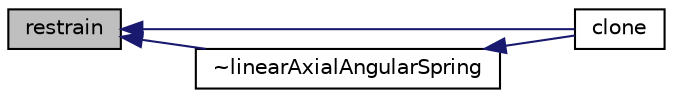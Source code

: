 digraph "restrain"
{
  bgcolor="transparent";
  edge [fontname="Helvetica",fontsize="10",labelfontname="Helvetica",labelfontsize="10"];
  node [fontname="Helvetica",fontsize="10",shape=record];
  rankdir="LR";
  Node233 [label="restrain",height=0.2,width=0.4,color="black", fillcolor="grey75", style="filled", fontcolor="black"];
  Node233 -> Node234 [dir="back",color="midnightblue",fontsize="10",style="solid",fontname="Helvetica"];
  Node234 [label="clone",height=0.2,width=0.4,color="black",URL="$a30429.html#a85e64aabeb14456e5f2b53fbf3c5b421",tooltip="Construct and return a clone. "];
  Node233 -> Node235 [dir="back",color="midnightblue",fontsize="10",style="solid",fontname="Helvetica"];
  Node235 [label="~linearAxialAngularSpring",height=0.2,width=0.4,color="black",URL="$a30429.html#a1173e978f72c84c9ae36dca5043fb8af",tooltip="Destructor. "];
  Node235 -> Node234 [dir="back",color="midnightblue",fontsize="10",style="solid",fontname="Helvetica"];
}
